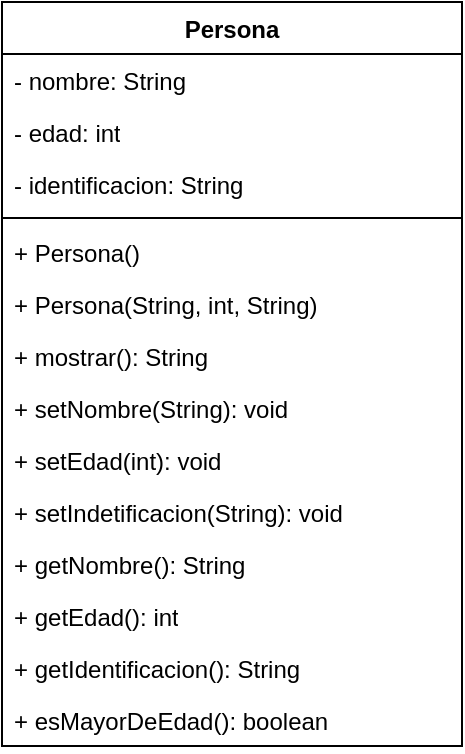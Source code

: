 <mxfile version="21.8.2" type="device">
  <diagram id="C5RBs43oDa-KdzZeNtuy" name="Page-1">
    <mxGraphModel dx="880" dy="470" grid="1" gridSize="10" guides="1" tooltips="1" connect="1" arrows="1" fold="1" page="1" pageScale="1" pageWidth="827" pageHeight="1169" math="0" shadow="0">
      <root>
        <mxCell id="WIyWlLk6GJQsqaUBKTNV-0" />
        <mxCell id="WIyWlLk6GJQsqaUBKTNV-1" parent="WIyWlLk6GJQsqaUBKTNV-0" />
        <mxCell id="5CnMthBN2O4JLJ2dAK8w-0" value="Persona" style="swimlane;fontStyle=1;align=center;verticalAlign=top;childLayout=stackLayout;horizontal=1;startSize=26;horizontalStack=0;resizeParent=1;resizeParentMax=0;resizeLast=0;collapsible=1;marginBottom=0;whiteSpace=wrap;html=1;" parent="WIyWlLk6GJQsqaUBKTNV-1" vertex="1">
          <mxGeometry x="90" y="140" width="230" height="372" as="geometry" />
        </mxCell>
        <mxCell id="5CnMthBN2O4JLJ2dAK8w-1" value="- nombre: String" style="text;strokeColor=none;fillColor=none;align=left;verticalAlign=top;spacingLeft=4;spacingRight=4;overflow=hidden;rotatable=0;points=[[0,0.5],[1,0.5]];portConstraint=eastwest;whiteSpace=wrap;html=1;" parent="5CnMthBN2O4JLJ2dAK8w-0" vertex="1">
          <mxGeometry y="26" width="230" height="26" as="geometry" />
        </mxCell>
        <mxCell id="5CnMthBN2O4JLJ2dAK8w-4" value="- edad: int" style="text;strokeColor=none;fillColor=none;align=left;verticalAlign=top;spacingLeft=4;spacingRight=4;overflow=hidden;rotatable=0;points=[[0,0.5],[1,0.5]];portConstraint=eastwest;whiteSpace=wrap;html=1;" parent="5CnMthBN2O4JLJ2dAK8w-0" vertex="1">
          <mxGeometry y="52" width="230" height="26" as="geometry" />
        </mxCell>
        <mxCell id="5CnMthBN2O4JLJ2dAK8w-5" value="- identificacion: String" style="text;strokeColor=none;fillColor=none;align=left;verticalAlign=top;spacingLeft=4;spacingRight=4;overflow=hidden;rotatable=0;points=[[0,0.5],[1,0.5]];portConstraint=eastwest;whiteSpace=wrap;html=1;" parent="5CnMthBN2O4JLJ2dAK8w-0" vertex="1">
          <mxGeometry y="78" width="230" height="26" as="geometry" />
        </mxCell>
        <mxCell id="5CnMthBN2O4JLJ2dAK8w-2" value="" style="line;strokeWidth=1;fillColor=none;align=left;verticalAlign=middle;spacingTop=-1;spacingLeft=3;spacingRight=3;rotatable=0;labelPosition=right;points=[];portConstraint=eastwest;strokeColor=inherit;" parent="5CnMthBN2O4JLJ2dAK8w-0" vertex="1">
          <mxGeometry y="104" width="230" height="8" as="geometry" />
        </mxCell>
        <mxCell id="5CnMthBN2O4JLJ2dAK8w-3" value="+ Persona()&lt;br&gt;" style="text;strokeColor=none;fillColor=none;align=left;verticalAlign=top;spacingLeft=4;spacingRight=4;overflow=hidden;rotatable=0;points=[[0,0.5],[1,0.5]];portConstraint=eastwest;whiteSpace=wrap;html=1;" parent="5CnMthBN2O4JLJ2dAK8w-0" vertex="1">
          <mxGeometry y="112" width="230" height="26" as="geometry" />
        </mxCell>
        <mxCell id="5CnMthBN2O4JLJ2dAK8w-13" value="+ Persona(String, int, String)" style="text;strokeColor=none;fillColor=none;align=left;verticalAlign=top;spacingLeft=4;spacingRight=4;overflow=hidden;rotatable=0;points=[[0,0.5],[1,0.5]];portConstraint=eastwest;whiteSpace=wrap;html=1;" parent="5CnMthBN2O4JLJ2dAK8w-0" vertex="1">
          <mxGeometry y="138" width="230" height="26" as="geometry" />
        </mxCell>
        <mxCell id="5CnMthBN2O4JLJ2dAK8w-14" value="+ mostrar(): String" style="text;strokeColor=none;fillColor=none;align=left;verticalAlign=top;spacingLeft=4;spacingRight=4;overflow=hidden;rotatable=0;points=[[0,0.5],[1,0.5]];portConstraint=eastwest;whiteSpace=wrap;html=1;" parent="5CnMthBN2O4JLJ2dAK8w-0" vertex="1">
          <mxGeometry y="164" width="230" height="26" as="geometry" />
        </mxCell>
        <mxCell id="5CnMthBN2O4JLJ2dAK8w-8" value="+ setNombre(String): void" style="text;strokeColor=none;fillColor=none;align=left;verticalAlign=top;spacingLeft=4;spacingRight=4;overflow=hidden;rotatable=0;points=[[0,0.5],[1,0.5]];portConstraint=eastwest;whiteSpace=wrap;html=1;" parent="5CnMthBN2O4JLJ2dAK8w-0" vertex="1">
          <mxGeometry y="190" width="230" height="26" as="geometry" />
        </mxCell>
        <mxCell id="5CnMthBN2O4JLJ2dAK8w-10" value="+ setEdad(int): void" style="text;strokeColor=none;fillColor=none;align=left;verticalAlign=top;spacingLeft=4;spacingRight=4;overflow=hidden;rotatable=0;points=[[0,0.5],[1,0.5]];portConstraint=eastwest;whiteSpace=wrap;html=1;" parent="5CnMthBN2O4JLJ2dAK8w-0" vertex="1">
          <mxGeometry y="216" width="230" height="26" as="geometry" />
        </mxCell>
        <mxCell id="5CnMthBN2O4JLJ2dAK8w-12" value="+ setIndetificacion(String): void" style="text;strokeColor=none;fillColor=none;align=left;verticalAlign=top;spacingLeft=4;spacingRight=4;overflow=hidden;rotatable=0;points=[[0,0.5],[1,0.5]];portConstraint=eastwest;whiteSpace=wrap;html=1;" parent="5CnMthBN2O4JLJ2dAK8w-0" vertex="1">
          <mxGeometry y="242" width="230" height="26" as="geometry" />
        </mxCell>
        <mxCell id="5CnMthBN2O4JLJ2dAK8w-7" value="+ getNombre(): String" style="text;strokeColor=none;fillColor=none;align=left;verticalAlign=top;spacingLeft=4;spacingRight=4;overflow=hidden;rotatable=0;points=[[0,0.5],[1,0.5]];portConstraint=eastwest;whiteSpace=wrap;html=1;" parent="5CnMthBN2O4JLJ2dAK8w-0" vertex="1">
          <mxGeometry y="268" width="230" height="26" as="geometry" />
        </mxCell>
        <mxCell id="5CnMthBN2O4JLJ2dAK8w-9" value="+ getEdad(): int" style="text;strokeColor=none;fillColor=none;align=left;verticalAlign=top;spacingLeft=4;spacingRight=4;overflow=hidden;rotatable=0;points=[[0,0.5],[1,0.5]];portConstraint=eastwest;whiteSpace=wrap;html=1;" parent="5CnMthBN2O4JLJ2dAK8w-0" vertex="1">
          <mxGeometry y="294" width="230" height="26" as="geometry" />
        </mxCell>
        <mxCell id="5CnMthBN2O4JLJ2dAK8w-11" value="+ getIdentificacion(): String" style="text;strokeColor=none;fillColor=none;align=left;verticalAlign=top;spacingLeft=4;spacingRight=4;overflow=hidden;rotatable=0;points=[[0,0.5],[1,0.5]];portConstraint=eastwest;whiteSpace=wrap;html=1;" parent="5CnMthBN2O4JLJ2dAK8w-0" vertex="1">
          <mxGeometry y="320" width="230" height="26" as="geometry" />
        </mxCell>
        <mxCell id="5CnMthBN2O4JLJ2dAK8w-15" value="+ esMayorDeEdad(): boolean" style="text;strokeColor=none;fillColor=none;align=left;verticalAlign=top;spacingLeft=4;spacingRight=4;overflow=hidden;rotatable=0;points=[[0,0.5],[1,0.5]];portConstraint=eastwest;whiteSpace=wrap;html=1;" parent="5CnMthBN2O4JLJ2dAK8w-0" vertex="1">
          <mxGeometry y="346" width="230" height="26" as="geometry" />
        </mxCell>
      </root>
    </mxGraphModel>
  </diagram>
</mxfile>
